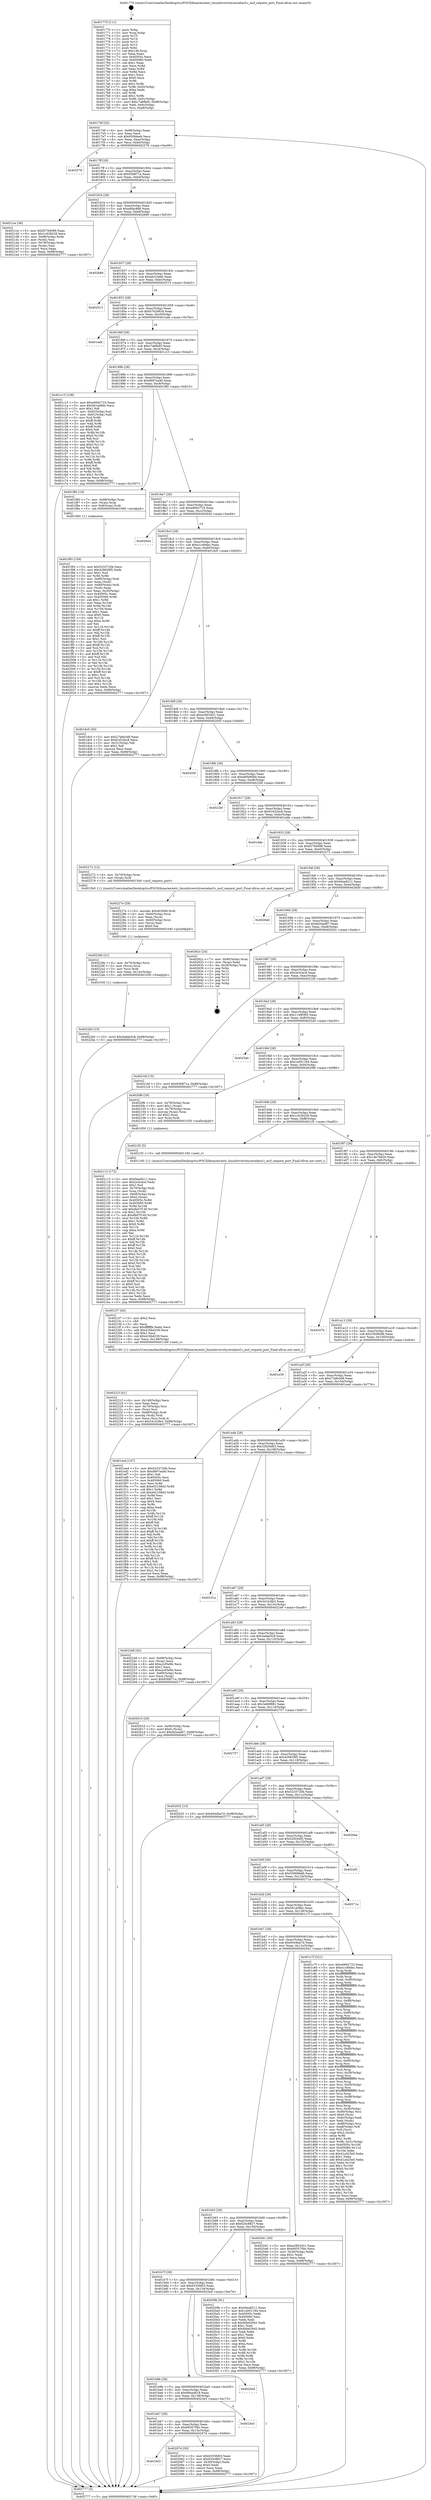 digraph "0x401770" {
  label = "0x401770 (/mnt/c/Users/mathe/Desktop/tcc/POCII/binaries/extr_linuxdriversttyserialmcf.c_mcf_request_port_Final-ollvm.out::main(0))"
  labelloc = "t"
  node[shape=record]

  Entry [label="",width=0.3,height=0.3,shape=circle,fillcolor=black,style=filled]
  "0x4017df" [label="{
     0x4017df [32]\l
     | [instrs]\l
     &nbsp;&nbsp;0x4017df \<+6\>: mov -0x98(%rbp),%eax\l
     &nbsp;&nbsp;0x4017e5 \<+2\>: mov %eax,%ecx\l
     &nbsp;&nbsp;0x4017e7 \<+6\>: sub $0x850fdeeb,%ecx\l
     &nbsp;&nbsp;0x4017ed \<+6\>: mov %eax,-0xac(%rbp)\l
     &nbsp;&nbsp;0x4017f3 \<+6\>: mov %ecx,-0xb0(%rbp)\l
     &nbsp;&nbsp;0x4017f9 \<+6\>: je 0000000000402576 \<main+0xe06\>\l
  }"]
  "0x402576" [label="{
     0x402576\l
  }", style=dashed]
  "0x4017ff" [label="{
     0x4017ff [28]\l
     | [instrs]\l
     &nbsp;&nbsp;0x4017ff \<+5\>: jmp 0000000000401804 \<main+0x94\>\l
     &nbsp;&nbsp;0x401804 \<+6\>: mov -0xac(%rbp),%eax\l
     &nbsp;&nbsp;0x40180a \<+5\>: sub $0x93fdf71a,%eax\l
     &nbsp;&nbsp;0x40180f \<+6\>: mov %eax,-0xb4(%rbp)\l
     &nbsp;&nbsp;0x401815 \<+6\>: je 00000000004021ce \<main+0xa5e\>\l
  }"]
  Exit [label="",width=0.3,height=0.3,shape=circle,fillcolor=black,style=filled,peripheries=2]
  "0x4021ce" [label="{
     0x4021ce [36]\l
     | [instrs]\l
     &nbsp;&nbsp;0x4021ce \<+5\>: mov $0xf2794096,%eax\l
     &nbsp;&nbsp;0x4021d3 \<+5\>: mov $0x1c638229,%ecx\l
     &nbsp;&nbsp;0x4021d8 \<+4\>: mov -0x68(%rbp),%rdx\l
     &nbsp;&nbsp;0x4021dc \<+2\>: mov (%rdx),%esi\l
     &nbsp;&nbsp;0x4021de \<+4\>: mov -0x78(%rbp),%rdx\l
     &nbsp;&nbsp;0x4021e2 \<+2\>: cmp (%rdx),%esi\l
     &nbsp;&nbsp;0x4021e4 \<+3\>: cmovl %ecx,%eax\l
     &nbsp;&nbsp;0x4021e7 \<+6\>: mov %eax,-0x98(%rbp)\l
     &nbsp;&nbsp;0x4021ed \<+5\>: jmp 0000000000402777 \<main+0x1007\>\l
  }"]
  "0x40181b" [label="{
     0x40181b [28]\l
     | [instrs]\l
     &nbsp;&nbsp;0x40181b \<+5\>: jmp 0000000000401820 \<main+0xb0\>\l
     &nbsp;&nbsp;0x401820 \<+6\>: mov -0xac(%rbp),%eax\l
     &nbsp;&nbsp;0x401826 \<+5\>: sub $0xa6fac866,%eax\l
     &nbsp;&nbsp;0x40182b \<+6\>: mov %eax,-0xb8(%rbp)\l
     &nbsp;&nbsp;0x401831 \<+6\>: je 0000000000402689 \<main+0xf19\>\l
  }"]
  "0x4022b0" [label="{
     0x4022b0 [15]\l
     | [instrs]\l
     &nbsp;&nbsp;0x4022b0 \<+10\>: movl $0x3adab5c8,-0x98(%rbp)\l
     &nbsp;&nbsp;0x4022ba \<+5\>: jmp 0000000000402777 \<main+0x1007\>\l
  }"]
  "0x402689" [label="{
     0x402689\l
  }", style=dashed]
  "0x401837" [label="{
     0x401837 [28]\l
     | [instrs]\l
     &nbsp;&nbsp;0x401837 \<+5\>: jmp 000000000040183c \<main+0xcc\>\l
     &nbsp;&nbsp;0x40183c \<+6\>: mov -0xac(%rbp),%eax\l
     &nbsp;&nbsp;0x401842 \<+5\>: sub $0xab31befe,%eax\l
     &nbsp;&nbsp;0x401847 \<+6\>: mov %eax,-0xbc(%rbp)\l
     &nbsp;&nbsp;0x40184d \<+6\>: je 0000000000402513 \<main+0xda3\>\l
  }"]
  "0x40229b" [label="{
     0x40229b [21]\l
     | [instrs]\l
     &nbsp;&nbsp;0x40229b \<+4\>: mov -0x70(%rbp),%rcx\l
     &nbsp;&nbsp;0x40229f \<+3\>: mov (%rcx),%rcx\l
     &nbsp;&nbsp;0x4022a2 \<+3\>: mov %rcx,%rdi\l
     &nbsp;&nbsp;0x4022a5 \<+6\>: mov %eax,-0x14c(%rbp)\l
     &nbsp;&nbsp;0x4022ab \<+5\>: call 0000000000401030 \<free@plt\>\l
     | [calls]\l
     &nbsp;&nbsp;0x401030 \{1\} (unknown)\l
  }"]
  "0x402513" [label="{
     0x402513\l
  }", style=dashed]
  "0x401853" [label="{
     0x401853 [28]\l
     | [instrs]\l
     &nbsp;&nbsp;0x401853 \<+5\>: jmp 0000000000401858 \<main+0xe8\>\l
     &nbsp;&nbsp;0x401858 \<+6\>: mov -0xac(%rbp),%eax\l
     &nbsp;&nbsp;0x40185e \<+5\>: sub $0xb762d634,%eax\l
     &nbsp;&nbsp;0x401863 \<+6\>: mov %eax,-0xc0(%rbp)\l
     &nbsp;&nbsp;0x401869 \<+6\>: je 0000000000401ede \<main+0x76e\>\l
  }"]
  "0x40227e" [label="{
     0x40227e [29]\l
     | [instrs]\l
     &nbsp;&nbsp;0x40227e \<+10\>: movabs $0x4030d6,%rdi\l
     &nbsp;&nbsp;0x402288 \<+4\>: mov -0x60(%rbp),%rcx\l
     &nbsp;&nbsp;0x40228c \<+2\>: mov %eax,(%rcx)\l
     &nbsp;&nbsp;0x40228e \<+4\>: mov -0x60(%rbp),%rcx\l
     &nbsp;&nbsp;0x402292 \<+2\>: mov (%rcx),%esi\l
     &nbsp;&nbsp;0x402294 \<+2\>: mov $0x0,%al\l
     &nbsp;&nbsp;0x402296 \<+5\>: call 0000000000401040 \<printf@plt\>\l
     | [calls]\l
     &nbsp;&nbsp;0x401040 \{1\} (unknown)\l
  }"]
  "0x401ede" [label="{
     0x401ede\l
  }", style=dashed]
  "0x40186f" [label="{
     0x40186f [28]\l
     | [instrs]\l
     &nbsp;&nbsp;0x40186f \<+5\>: jmp 0000000000401874 \<main+0x104\>\l
     &nbsp;&nbsp;0x401874 \<+6\>: mov -0xac(%rbp),%eax\l
     &nbsp;&nbsp;0x40187a \<+5\>: sub $0xc7a6fbd5,%eax\l
     &nbsp;&nbsp;0x40187f \<+6\>: mov %eax,-0xc4(%rbp)\l
     &nbsp;&nbsp;0x401885 \<+6\>: je 0000000000401c15 \<main+0x4a5\>\l
  }"]
  "0x40221f" [label="{
     0x40221f [41]\l
     | [instrs]\l
     &nbsp;&nbsp;0x40221f \<+6\>: mov -0x148(%rbp),%ecx\l
     &nbsp;&nbsp;0x402225 \<+3\>: imul %eax,%ecx\l
     &nbsp;&nbsp;0x402228 \<+4\>: mov -0x70(%rbp),%rsi\l
     &nbsp;&nbsp;0x40222c \<+3\>: mov (%rsi),%rsi\l
     &nbsp;&nbsp;0x40222f \<+4\>: mov -0x68(%rbp),%rdi\l
     &nbsp;&nbsp;0x402233 \<+3\>: movslq (%rdi),%rdi\l
     &nbsp;&nbsp;0x402236 \<+3\>: mov %ecx,(%rsi,%rdi,4)\l
     &nbsp;&nbsp;0x402239 \<+10\>: movl $0x341b3fe3,-0x98(%rbp)\l
     &nbsp;&nbsp;0x402243 \<+5\>: jmp 0000000000402777 \<main+0x1007\>\l
  }"]
  "0x401c15" [label="{
     0x401c15 [106]\l
     | [instrs]\l
     &nbsp;&nbsp;0x401c15 \<+5\>: mov $0xe0662723,%eax\l
     &nbsp;&nbsp;0x401c1a \<+5\>: mov $0x561a08dc,%ecx\l
     &nbsp;&nbsp;0x401c1f \<+2\>: mov $0x1,%dl\l
     &nbsp;&nbsp;0x401c21 \<+7\>: mov -0x92(%rbp),%sil\l
     &nbsp;&nbsp;0x401c28 \<+7\>: mov -0x91(%rbp),%dil\l
     &nbsp;&nbsp;0x401c2f \<+3\>: mov %sil,%r8b\l
     &nbsp;&nbsp;0x401c32 \<+4\>: xor $0xff,%r8b\l
     &nbsp;&nbsp;0x401c36 \<+3\>: mov %dil,%r9b\l
     &nbsp;&nbsp;0x401c39 \<+4\>: xor $0xff,%r9b\l
     &nbsp;&nbsp;0x401c3d \<+3\>: xor $0x0,%dl\l
     &nbsp;&nbsp;0x401c40 \<+3\>: mov %r8b,%r10b\l
     &nbsp;&nbsp;0x401c43 \<+4\>: and $0x0,%r10b\l
     &nbsp;&nbsp;0x401c47 \<+3\>: and %dl,%sil\l
     &nbsp;&nbsp;0x401c4a \<+3\>: mov %r9b,%r11b\l
     &nbsp;&nbsp;0x401c4d \<+4\>: and $0x0,%r11b\l
     &nbsp;&nbsp;0x401c51 \<+3\>: and %dl,%dil\l
     &nbsp;&nbsp;0x401c54 \<+3\>: or %sil,%r10b\l
     &nbsp;&nbsp;0x401c57 \<+3\>: or %dil,%r11b\l
     &nbsp;&nbsp;0x401c5a \<+3\>: xor %r11b,%r10b\l
     &nbsp;&nbsp;0x401c5d \<+3\>: or %r9b,%r8b\l
     &nbsp;&nbsp;0x401c60 \<+4\>: xor $0xff,%r8b\l
     &nbsp;&nbsp;0x401c64 \<+3\>: or $0x0,%dl\l
     &nbsp;&nbsp;0x401c67 \<+3\>: and %dl,%r8b\l
     &nbsp;&nbsp;0x401c6a \<+3\>: or %r8b,%r10b\l
     &nbsp;&nbsp;0x401c6d \<+4\>: test $0x1,%r10b\l
     &nbsp;&nbsp;0x401c71 \<+3\>: cmovne %ecx,%eax\l
     &nbsp;&nbsp;0x401c74 \<+6\>: mov %eax,-0x98(%rbp)\l
     &nbsp;&nbsp;0x401c7a \<+5\>: jmp 0000000000402777 \<main+0x1007\>\l
  }"]
  "0x40188b" [label="{
     0x40188b [28]\l
     | [instrs]\l
     &nbsp;&nbsp;0x40188b \<+5\>: jmp 0000000000401890 \<main+0x120\>\l
     &nbsp;&nbsp;0x401890 \<+6\>: mov -0xac(%rbp),%eax\l
     &nbsp;&nbsp;0x401896 \<+5\>: sub $0xd697ea40,%eax\l
     &nbsp;&nbsp;0x40189b \<+6\>: mov %eax,-0xc8(%rbp)\l
     &nbsp;&nbsp;0x4018a1 \<+6\>: je 0000000000401f80 \<main+0x810\>\l
  }"]
  "0x402777" [label="{
     0x402777 [5]\l
     | [instrs]\l
     &nbsp;&nbsp;0x402777 \<+5\>: jmp 00000000004017df \<main+0x6f\>\l
  }"]
  "0x401770" [label="{
     0x401770 [111]\l
     | [instrs]\l
     &nbsp;&nbsp;0x401770 \<+1\>: push %rbp\l
     &nbsp;&nbsp;0x401771 \<+3\>: mov %rsp,%rbp\l
     &nbsp;&nbsp;0x401774 \<+2\>: push %r15\l
     &nbsp;&nbsp;0x401776 \<+2\>: push %r14\l
     &nbsp;&nbsp;0x401778 \<+2\>: push %r13\l
     &nbsp;&nbsp;0x40177a \<+2\>: push %r12\l
     &nbsp;&nbsp;0x40177c \<+1\>: push %rbx\l
     &nbsp;&nbsp;0x40177d \<+7\>: sub $0x148,%rsp\l
     &nbsp;&nbsp;0x401784 \<+2\>: xor %eax,%eax\l
     &nbsp;&nbsp;0x401786 \<+7\>: mov 0x40505c,%ecx\l
     &nbsp;&nbsp;0x40178d \<+7\>: mov 0x405060,%edx\l
     &nbsp;&nbsp;0x401794 \<+3\>: sub $0x1,%eax\l
     &nbsp;&nbsp;0x401797 \<+3\>: mov %ecx,%r8d\l
     &nbsp;&nbsp;0x40179a \<+3\>: add %eax,%r8d\l
     &nbsp;&nbsp;0x40179d \<+4\>: imul %r8d,%ecx\l
     &nbsp;&nbsp;0x4017a1 \<+3\>: and $0x1,%ecx\l
     &nbsp;&nbsp;0x4017a4 \<+3\>: cmp $0x0,%ecx\l
     &nbsp;&nbsp;0x4017a7 \<+4\>: sete %r9b\l
     &nbsp;&nbsp;0x4017ab \<+4\>: and $0x1,%r9b\l
     &nbsp;&nbsp;0x4017af \<+7\>: mov %r9b,-0x92(%rbp)\l
     &nbsp;&nbsp;0x4017b6 \<+3\>: cmp $0xa,%edx\l
     &nbsp;&nbsp;0x4017b9 \<+4\>: setl %r9b\l
     &nbsp;&nbsp;0x4017bd \<+4\>: and $0x1,%r9b\l
     &nbsp;&nbsp;0x4017c1 \<+7\>: mov %r9b,-0x91(%rbp)\l
     &nbsp;&nbsp;0x4017c8 \<+10\>: movl $0xc7a6fbd5,-0x98(%rbp)\l
     &nbsp;&nbsp;0x4017d2 \<+6\>: mov %edi,-0x9c(%rbp)\l
     &nbsp;&nbsp;0x4017d8 \<+7\>: mov %rsi,-0xa8(%rbp)\l
  }"]
  "0x4021f7" [label="{
     0x4021f7 [40]\l
     | [instrs]\l
     &nbsp;&nbsp;0x4021f7 \<+5\>: mov $0x2,%ecx\l
     &nbsp;&nbsp;0x4021fc \<+1\>: cltd\l
     &nbsp;&nbsp;0x4021fd \<+2\>: idiv %ecx\l
     &nbsp;&nbsp;0x4021ff \<+6\>: imul $0xfffffffe,%edx,%ecx\l
     &nbsp;&nbsp;0x402205 \<+6\>: add $0x416bd239,%ecx\l
     &nbsp;&nbsp;0x40220b \<+3\>: add $0x1,%ecx\l
     &nbsp;&nbsp;0x40220e \<+6\>: sub $0x416bd239,%ecx\l
     &nbsp;&nbsp;0x402214 \<+6\>: mov %ecx,-0x148(%rbp)\l
     &nbsp;&nbsp;0x40221a \<+5\>: call 0000000000401160 \<next_i\>\l
     | [calls]\l
     &nbsp;&nbsp;0x401160 \{1\} (/mnt/c/Users/mathe/Desktop/tcc/POCII/binaries/extr_linuxdriversttyserialmcf.c_mcf_request_port_Final-ollvm.out::next_i)\l
  }"]
  "0x401f80" [label="{
     0x401f80 [19]\l
     | [instrs]\l
     &nbsp;&nbsp;0x401f80 \<+7\>: mov -0x88(%rbp),%rax\l
     &nbsp;&nbsp;0x401f87 \<+3\>: mov (%rax),%rax\l
     &nbsp;&nbsp;0x401f8a \<+4\>: mov 0x8(%rax),%rdi\l
     &nbsp;&nbsp;0x401f8e \<+5\>: call 0000000000401060 \<atoi@plt\>\l
     | [calls]\l
     &nbsp;&nbsp;0x401060 \{1\} (unknown)\l
  }"]
  "0x4018a7" [label="{
     0x4018a7 [28]\l
     | [instrs]\l
     &nbsp;&nbsp;0x4018a7 \<+5\>: jmp 00000000004018ac \<main+0x13c\>\l
     &nbsp;&nbsp;0x4018ac \<+6\>: mov -0xac(%rbp),%eax\l
     &nbsp;&nbsp;0x4018b2 \<+5\>: sub $0xe0662723,%eax\l
     &nbsp;&nbsp;0x4018b7 \<+6\>: mov %eax,-0xcc(%rbp)\l
     &nbsp;&nbsp;0x4018bd \<+6\>: je 0000000000402644 \<main+0xed4\>\l
  }"]
  "0x402113" [label="{
     0x402113 [172]\l
     | [instrs]\l
     &nbsp;&nbsp;0x402113 \<+5\>: mov $0xf4ea8211,%ecx\l
     &nbsp;&nbsp;0x402118 \<+5\>: mov $0x2e3c4cd,%edx\l
     &nbsp;&nbsp;0x40211d \<+3\>: mov $0x1,%sil\l
     &nbsp;&nbsp;0x402120 \<+4\>: mov -0x70(%rbp),%rdi\l
     &nbsp;&nbsp;0x402124 \<+3\>: mov %rax,(%rdi)\l
     &nbsp;&nbsp;0x402127 \<+4\>: mov -0x68(%rbp),%rax\l
     &nbsp;&nbsp;0x40212b \<+6\>: movl $0x0,(%rax)\l
     &nbsp;&nbsp;0x402131 \<+8\>: mov 0x40505c,%r8d\l
     &nbsp;&nbsp;0x402139 \<+8\>: mov 0x405060,%r9d\l
     &nbsp;&nbsp;0x402141 \<+3\>: mov %r8d,%r10d\l
     &nbsp;&nbsp;0x402144 \<+7\>: add $0xdbd7f140,%r10d\l
     &nbsp;&nbsp;0x40214b \<+4\>: sub $0x1,%r10d\l
     &nbsp;&nbsp;0x40214f \<+7\>: sub $0xdbd7f140,%r10d\l
     &nbsp;&nbsp;0x402156 \<+4\>: imul %r10d,%r8d\l
     &nbsp;&nbsp;0x40215a \<+4\>: and $0x1,%r8d\l
     &nbsp;&nbsp;0x40215e \<+4\>: cmp $0x0,%r8d\l
     &nbsp;&nbsp;0x402162 \<+4\>: sete %r11b\l
     &nbsp;&nbsp;0x402166 \<+4\>: cmp $0xa,%r9d\l
     &nbsp;&nbsp;0x40216a \<+3\>: setl %bl\l
     &nbsp;&nbsp;0x40216d \<+3\>: mov %r11b,%r14b\l
     &nbsp;&nbsp;0x402170 \<+4\>: xor $0xff,%r14b\l
     &nbsp;&nbsp;0x402174 \<+3\>: mov %bl,%r15b\l
     &nbsp;&nbsp;0x402177 \<+4\>: xor $0xff,%r15b\l
     &nbsp;&nbsp;0x40217b \<+4\>: xor $0x0,%sil\l
     &nbsp;&nbsp;0x40217f \<+3\>: mov %r14b,%r12b\l
     &nbsp;&nbsp;0x402182 \<+4\>: and $0x0,%r12b\l
     &nbsp;&nbsp;0x402186 \<+3\>: and %sil,%r11b\l
     &nbsp;&nbsp;0x402189 \<+3\>: mov %r15b,%r13b\l
     &nbsp;&nbsp;0x40218c \<+4\>: and $0x0,%r13b\l
     &nbsp;&nbsp;0x402190 \<+3\>: and %sil,%bl\l
     &nbsp;&nbsp;0x402193 \<+3\>: or %r11b,%r12b\l
     &nbsp;&nbsp;0x402196 \<+3\>: or %bl,%r13b\l
     &nbsp;&nbsp;0x402199 \<+3\>: xor %r13b,%r12b\l
     &nbsp;&nbsp;0x40219c \<+3\>: or %r15b,%r14b\l
     &nbsp;&nbsp;0x40219f \<+4\>: xor $0xff,%r14b\l
     &nbsp;&nbsp;0x4021a3 \<+4\>: or $0x0,%sil\l
     &nbsp;&nbsp;0x4021a7 \<+3\>: and %sil,%r14b\l
     &nbsp;&nbsp;0x4021aa \<+3\>: or %r14b,%r12b\l
     &nbsp;&nbsp;0x4021ad \<+4\>: test $0x1,%r12b\l
     &nbsp;&nbsp;0x4021b1 \<+3\>: cmovne %edx,%ecx\l
     &nbsp;&nbsp;0x4021b4 \<+6\>: mov %ecx,-0x98(%rbp)\l
     &nbsp;&nbsp;0x4021ba \<+5\>: jmp 0000000000402777 \<main+0x1007\>\l
  }"]
  "0x402644" [label="{
     0x402644\l
  }", style=dashed]
  "0x4018c3" [label="{
     0x4018c3 [28]\l
     | [instrs]\l
     &nbsp;&nbsp;0x4018c3 \<+5\>: jmp 00000000004018c8 \<main+0x158\>\l
     &nbsp;&nbsp;0x4018c8 \<+6\>: mov -0xac(%rbp),%eax\l
     &nbsp;&nbsp;0x4018ce \<+5\>: sub $0xe1c49dec,%eax\l
     &nbsp;&nbsp;0x4018d3 \<+6\>: mov %eax,-0xd0(%rbp)\l
     &nbsp;&nbsp;0x4018d9 \<+6\>: je 0000000000401dc0 \<main+0x650\>\l
  }"]
  "0x401bd3" [label="{
     0x401bd3\l
  }", style=dashed]
  "0x401dc0" [label="{
     0x401dc0 [30]\l
     | [instrs]\l
     &nbsp;&nbsp;0x401dc0 \<+5\>: mov $0x27a9e3d8,%eax\l
     &nbsp;&nbsp;0x401dc5 \<+5\>: mov $0xf1d32bc8,%ecx\l
     &nbsp;&nbsp;0x401dca \<+3\>: mov -0x31(%rbp),%dl\l
     &nbsp;&nbsp;0x401dcd \<+3\>: test $0x1,%dl\l
     &nbsp;&nbsp;0x401dd0 \<+3\>: cmovne %ecx,%eax\l
     &nbsp;&nbsp;0x401dd3 \<+6\>: mov %eax,-0x98(%rbp)\l
     &nbsp;&nbsp;0x401dd9 \<+5\>: jmp 0000000000402777 \<main+0x1007\>\l
  }"]
  "0x4018df" [label="{
     0x4018df [28]\l
     | [instrs]\l
     &nbsp;&nbsp;0x4018df \<+5\>: jmp 00000000004018e4 \<main+0x174\>\l
     &nbsp;&nbsp;0x4018e4 \<+6\>: mov -0xac(%rbp),%eax\l
     &nbsp;&nbsp;0x4018ea \<+5\>: sub $0xe2803451,%eax\l
     &nbsp;&nbsp;0x4018ef \<+6\>: mov %eax,-0xd4(%rbp)\l
     &nbsp;&nbsp;0x4018f5 \<+6\>: je 000000000040205f \<main+0x8ef\>\l
  }"]
  "0x40207d" [label="{
     0x40207d [30]\l
     | [instrs]\l
     &nbsp;&nbsp;0x40207d \<+5\>: mov $0x6335fd03,%eax\l
     &nbsp;&nbsp;0x402082 \<+5\>: mov $0x620c8827,%ecx\l
     &nbsp;&nbsp;0x402087 \<+3\>: mov -0x30(%rbp),%edx\l
     &nbsp;&nbsp;0x40208a \<+3\>: cmp $0x0,%edx\l
     &nbsp;&nbsp;0x40208d \<+3\>: cmove %ecx,%eax\l
     &nbsp;&nbsp;0x402090 \<+6\>: mov %eax,-0x98(%rbp)\l
     &nbsp;&nbsp;0x402096 \<+5\>: jmp 0000000000402777 \<main+0x1007\>\l
  }"]
  "0x40205f" [label="{
     0x40205f\l
  }", style=dashed]
  "0x4018fb" [label="{
     0x4018fb [28]\l
     | [instrs]\l
     &nbsp;&nbsp;0x4018fb \<+5\>: jmp 0000000000401900 \<main+0x190\>\l
     &nbsp;&nbsp;0x401900 \<+6\>: mov -0xac(%rbp),%eax\l
     &nbsp;&nbsp;0x401906 \<+5\>: sub $0xe80b9084,%eax\l
     &nbsp;&nbsp;0x40190b \<+6\>: mov %eax,-0xd8(%rbp)\l
     &nbsp;&nbsp;0x401911 \<+6\>: je 00000000004022bf \<main+0xb4f\>\l
  }"]
  "0x401bb7" [label="{
     0x401bb7 [28]\l
     | [instrs]\l
     &nbsp;&nbsp;0x401bb7 \<+5\>: jmp 0000000000401bbc \<main+0x44c\>\l
     &nbsp;&nbsp;0x401bbc \<+6\>: mov -0xac(%rbp),%eax\l
     &nbsp;&nbsp;0x401bc2 \<+5\>: sub $0x6935758c,%eax\l
     &nbsp;&nbsp;0x401bc7 \<+6\>: mov %eax,-0x13c(%rbp)\l
     &nbsp;&nbsp;0x401bcd \<+6\>: je 000000000040207d \<main+0x90d\>\l
  }"]
  "0x4022bf" [label="{
     0x4022bf\l
  }", style=dashed]
  "0x401917" [label="{
     0x401917 [28]\l
     | [instrs]\l
     &nbsp;&nbsp;0x401917 \<+5\>: jmp 000000000040191c \<main+0x1ac\>\l
     &nbsp;&nbsp;0x40191c \<+6\>: mov -0xac(%rbp),%eax\l
     &nbsp;&nbsp;0x401922 \<+5\>: sub $0xf1d32bc8,%eax\l
     &nbsp;&nbsp;0x401927 \<+6\>: mov %eax,-0xdc(%rbp)\l
     &nbsp;&nbsp;0x40192d \<+6\>: je 0000000000401dde \<main+0x66e\>\l
  }"]
  "0x4023e3" [label="{
     0x4023e3\l
  }", style=dashed]
  "0x401dde" [label="{
     0x401dde\l
  }", style=dashed]
  "0x401933" [label="{
     0x401933 [28]\l
     | [instrs]\l
     &nbsp;&nbsp;0x401933 \<+5\>: jmp 0000000000401938 \<main+0x1c8\>\l
     &nbsp;&nbsp;0x401938 \<+6\>: mov -0xac(%rbp),%eax\l
     &nbsp;&nbsp;0x40193e \<+5\>: sub $0xf2794096,%eax\l
     &nbsp;&nbsp;0x401943 \<+6\>: mov %eax,-0xe0(%rbp)\l
     &nbsp;&nbsp;0x401949 \<+6\>: je 0000000000402272 \<main+0xb02\>\l
  }"]
  "0x401b9b" [label="{
     0x401b9b [28]\l
     | [instrs]\l
     &nbsp;&nbsp;0x401b9b \<+5\>: jmp 0000000000401ba0 \<main+0x430\>\l
     &nbsp;&nbsp;0x401ba0 \<+6\>: mov -0xac(%rbp),%eax\l
     &nbsp;&nbsp;0x401ba6 \<+5\>: sub $0x684a4618,%eax\l
     &nbsp;&nbsp;0x401bab \<+6\>: mov %eax,-0x138(%rbp)\l
     &nbsp;&nbsp;0x401bb1 \<+6\>: je 00000000004023e3 \<main+0xc73\>\l
  }"]
  "0x402272" [label="{
     0x402272 [12]\l
     | [instrs]\l
     &nbsp;&nbsp;0x402272 \<+4\>: mov -0x70(%rbp),%rax\l
     &nbsp;&nbsp;0x402276 \<+3\>: mov (%rax),%rdi\l
     &nbsp;&nbsp;0x402279 \<+5\>: call 00000000004015b0 \<mcf_request_port\>\l
     | [calls]\l
     &nbsp;&nbsp;0x4015b0 \{1\} (/mnt/c/Users/mathe/Desktop/tcc/POCII/binaries/extr_linuxdriversttyserialmcf.c_mcf_request_port_Final-ollvm.out::mcf_request_port)\l
  }"]
  "0x40194f" [label="{
     0x40194f [28]\l
     | [instrs]\l
     &nbsp;&nbsp;0x40194f \<+5\>: jmp 0000000000401954 \<main+0x1e4\>\l
     &nbsp;&nbsp;0x401954 \<+6\>: mov -0xac(%rbp),%eax\l
     &nbsp;&nbsp;0x40195a \<+5\>: sub $0xf4ea8211,%eax\l
     &nbsp;&nbsp;0x40195f \<+6\>: mov %eax,-0xe4(%rbp)\l
     &nbsp;&nbsp;0x401965 \<+6\>: je 00000000004026dd \<main+0xf6d\>\l
  }"]
  "0x4025ed" [label="{
     0x4025ed\l
  }", style=dashed]
  "0x4026dd" [label="{
     0x4026dd\l
  }", style=dashed]
  "0x40196b" [label="{
     0x40196b [28]\l
     | [instrs]\l
     &nbsp;&nbsp;0x40196b \<+5\>: jmp 0000000000401970 \<main+0x200\>\l
     &nbsp;&nbsp;0x401970 \<+6\>: mov -0xac(%rbp),%eax\l
     &nbsp;&nbsp;0x401976 \<+5\>: sub $0xfd2ead87,%eax\l
     &nbsp;&nbsp;0x40197b \<+6\>: mov %eax,-0xe8(%rbp)\l
     &nbsp;&nbsp;0x401981 \<+6\>: je 000000000040262c \<main+0xebc\>\l
  }"]
  "0x401b7f" [label="{
     0x401b7f [28]\l
     | [instrs]\l
     &nbsp;&nbsp;0x401b7f \<+5\>: jmp 0000000000401b84 \<main+0x414\>\l
     &nbsp;&nbsp;0x401b84 \<+6\>: mov -0xac(%rbp),%eax\l
     &nbsp;&nbsp;0x401b8a \<+5\>: sub $0x6335fd03,%eax\l
     &nbsp;&nbsp;0x401b8f \<+6\>: mov %eax,-0x134(%rbp)\l
     &nbsp;&nbsp;0x401b95 \<+6\>: je 00000000004025ed \<main+0xe7d\>\l
  }"]
  "0x40262c" [label="{
     0x40262c [24]\l
     | [instrs]\l
     &nbsp;&nbsp;0x40262c \<+7\>: mov -0x90(%rbp),%rax\l
     &nbsp;&nbsp;0x402633 \<+2\>: mov (%rax),%eax\l
     &nbsp;&nbsp;0x402635 \<+4\>: lea -0x28(%rbp),%rsp\l
     &nbsp;&nbsp;0x402639 \<+1\>: pop %rbx\l
     &nbsp;&nbsp;0x40263a \<+2\>: pop %r12\l
     &nbsp;&nbsp;0x40263c \<+2\>: pop %r13\l
     &nbsp;&nbsp;0x40263e \<+2\>: pop %r14\l
     &nbsp;&nbsp;0x402640 \<+2\>: pop %r15\l
     &nbsp;&nbsp;0x402642 \<+1\>: pop %rbp\l
     &nbsp;&nbsp;0x402643 \<+1\>: ret\l
  }"]
  "0x401987" [label="{
     0x401987 [28]\l
     | [instrs]\l
     &nbsp;&nbsp;0x401987 \<+5\>: jmp 000000000040198c \<main+0x21c\>\l
     &nbsp;&nbsp;0x40198c \<+6\>: mov -0xac(%rbp),%eax\l
     &nbsp;&nbsp;0x401992 \<+5\>: sub $0x2e3c4cd,%eax\l
     &nbsp;&nbsp;0x401997 \<+6\>: mov %eax,-0xec(%rbp)\l
     &nbsp;&nbsp;0x40199d \<+6\>: je 00000000004021bf \<main+0xa4f\>\l
  }"]
  "0x40209b" [label="{
     0x40209b [91]\l
     | [instrs]\l
     &nbsp;&nbsp;0x40209b \<+5\>: mov $0xf4ea8211,%eax\l
     &nbsp;&nbsp;0x4020a0 \<+5\>: mov $0x1a001184,%ecx\l
     &nbsp;&nbsp;0x4020a5 \<+7\>: mov 0x40505c,%edx\l
     &nbsp;&nbsp;0x4020ac \<+7\>: mov 0x405060,%esi\l
     &nbsp;&nbsp;0x4020b3 \<+2\>: mov %edx,%edi\l
     &nbsp;&nbsp;0x4020b5 \<+6\>: sub $0x84b62942,%edi\l
     &nbsp;&nbsp;0x4020bb \<+3\>: sub $0x1,%edi\l
     &nbsp;&nbsp;0x4020be \<+6\>: add $0x84b62942,%edi\l
     &nbsp;&nbsp;0x4020c4 \<+3\>: imul %edi,%edx\l
     &nbsp;&nbsp;0x4020c7 \<+3\>: and $0x1,%edx\l
     &nbsp;&nbsp;0x4020ca \<+3\>: cmp $0x0,%edx\l
     &nbsp;&nbsp;0x4020cd \<+4\>: sete %r8b\l
     &nbsp;&nbsp;0x4020d1 \<+3\>: cmp $0xa,%esi\l
     &nbsp;&nbsp;0x4020d4 \<+4\>: setl %r9b\l
     &nbsp;&nbsp;0x4020d8 \<+3\>: mov %r8b,%r10b\l
     &nbsp;&nbsp;0x4020db \<+3\>: and %r9b,%r10b\l
     &nbsp;&nbsp;0x4020de \<+3\>: xor %r9b,%r8b\l
     &nbsp;&nbsp;0x4020e1 \<+3\>: or %r8b,%r10b\l
     &nbsp;&nbsp;0x4020e4 \<+4\>: test $0x1,%r10b\l
     &nbsp;&nbsp;0x4020e8 \<+3\>: cmovne %ecx,%eax\l
     &nbsp;&nbsp;0x4020eb \<+6\>: mov %eax,-0x98(%rbp)\l
     &nbsp;&nbsp;0x4020f1 \<+5\>: jmp 0000000000402777 \<main+0x1007\>\l
  }"]
  "0x4021bf" [label="{
     0x4021bf [15]\l
     | [instrs]\l
     &nbsp;&nbsp;0x4021bf \<+10\>: movl $0x93fdf71a,-0x98(%rbp)\l
     &nbsp;&nbsp;0x4021c9 \<+5\>: jmp 0000000000402777 \<main+0x1007\>\l
  }"]
  "0x4019a3" [label="{
     0x4019a3 [28]\l
     | [instrs]\l
     &nbsp;&nbsp;0x4019a3 \<+5\>: jmp 00000000004019a8 \<main+0x238\>\l
     &nbsp;&nbsp;0x4019a8 \<+6\>: mov -0xac(%rbp),%eax\l
     &nbsp;&nbsp;0x4019ae \<+5\>: sub $0x1149f365,%eax\l
     &nbsp;&nbsp;0x4019b3 \<+6\>: mov %eax,-0xf0(%rbp)\l
     &nbsp;&nbsp;0x4019b9 \<+6\>: je 00000000004025a0 \<main+0xe30\>\l
  }"]
  "0x401b63" [label="{
     0x401b63 [28]\l
     | [instrs]\l
     &nbsp;&nbsp;0x401b63 \<+5\>: jmp 0000000000401b68 \<main+0x3f8\>\l
     &nbsp;&nbsp;0x401b68 \<+6\>: mov -0xac(%rbp),%eax\l
     &nbsp;&nbsp;0x401b6e \<+5\>: sub $0x620c8827,%eax\l
     &nbsp;&nbsp;0x401b73 \<+6\>: mov %eax,-0x130(%rbp)\l
     &nbsp;&nbsp;0x401b79 \<+6\>: je 000000000040209b \<main+0x92b\>\l
  }"]
  "0x4025a0" [label="{
     0x4025a0\l
  }", style=dashed]
  "0x4019bf" [label="{
     0x4019bf [28]\l
     | [instrs]\l
     &nbsp;&nbsp;0x4019bf \<+5\>: jmp 00000000004019c4 \<main+0x254\>\l
     &nbsp;&nbsp;0x4019c4 \<+6\>: mov -0xac(%rbp),%eax\l
     &nbsp;&nbsp;0x4019ca \<+5\>: sub $0x1a001184,%eax\l
     &nbsp;&nbsp;0x4019cf \<+6\>: mov %eax,-0xf4(%rbp)\l
     &nbsp;&nbsp;0x4019d5 \<+6\>: je 00000000004020f6 \<main+0x986\>\l
  }"]
  "0x402041" [label="{
     0x402041 [30]\l
     | [instrs]\l
     &nbsp;&nbsp;0x402041 \<+5\>: mov $0xe2803451,%eax\l
     &nbsp;&nbsp;0x402046 \<+5\>: mov $0x6935758c,%ecx\l
     &nbsp;&nbsp;0x40204b \<+3\>: mov -0x30(%rbp),%edx\l
     &nbsp;&nbsp;0x40204e \<+3\>: cmp $0x1,%edx\l
     &nbsp;&nbsp;0x402051 \<+3\>: cmovl %ecx,%eax\l
     &nbsp;&nbsp;0x402054 \<+6\>: mov %eax,-0x98(%rbp)\l
     &nbsp;&nbsp;0x40205a \<+5\>: jmp 0000000000402777 \<main+0x1007\>\l
  }"]
  "0x4020f6" [label="{
     0x4020f6 [29]\l
     | [instrs]\l
     &nbsp;&nbsp;0x4020f6 \<+4\>: mov -0x78(%rbp),%rax\l
     &nbsp;&nbsp;0x4020fa \<+6\>: movl $0x1,(%rax)\l
     &nbsp;&nbsp;0x402100 \<+4\>: mov -0x78(%rbp),%rax\l
     &nbsp;&nbsp;0x402104 \<+3\>: movslq (%rax),%rax\l
     &nbsp;&nbsp;0x402107 \<+4\>: shl $0x2,%rax\l
     &nbsp;&nbsp;0x40210b \<+3\>: mov %rax,%rdi\l
     &nbsp;&nbsp;0x40210e \<+5\>: call 0000000000401050 \<malloc@plt\>\l
     | [calls]\l
     &nbsp;&nbsp;0x401050 \{1\} (unknown)\l
  }"]
  "0x4019db" [label="{
     0x4019db [28]\l
     | [instrs]\l
     &nbsp;&nbsp;0x4019db \<+5\>: jmp 00000000004019e0 \<main+0x270\>\l
     &nbsp;&nbsp;0x4019e0 \<+6\>: mov -0xac(%rbp),%eax\l
     &nbsp;&nbsp;0x4019e6 \<+5\>: sub $0x1c638229,%eax\l
     &nbsp;&nbsp;0x4019eb \<+6\>: mov %eax,-0xf8(%rbp)\l
     &nbsp;&nbsp;0x4019f1 \<+6\>: je 00000000004021f2 \<main+0xa82\>\l
  }"]
  "0x401f93" [label="{
     0x401f93 [159]\l
     | [instrs]\l
     &nbsp;&nbsp;0x401f93 \<+5\>: mov $0x5233720b,%ecx\l
     &nbsp;&nbsp;0x401f98 \<+5\>: mov $0x429929f5,%edx\l
     &nbsp;&nbsp;0x401f9d \<+3\>: mov $0x1,%sil\l
     &nbsp;&nbsp;0x401fa0 \<+3\>: xor %r8d,%r8d\l
     &nbsp;&nbsp;0x401fa3 \<+4\>: mov -0x80(%rbp),%rdi\l
     &nbsp;&nbsp;0x401fa7 \<+2\>: mov %eax,(%rdi)\l
     &nbsp;&nbsp;0x401fa9 \<+4\>: mov -0x80(%rbp),%rdi\l
     &nbsp;&nbsp;0x401fad \<+2\>: mov (%rdi),%eax\l
     &nbsp;&nbsp;0x401faf \<+3\>: mov %eax,-0x30(%rbp)\l
     &nbsp;&nbsp;0x401fb2 \<+7\>: mov 0x40505c,%eax\l
     &nbsp;&nbsp;0x401fb9 \<+8\>: mov 0x405060,%r9d\l
     &nbsp;&nbsp;0x401fc1 \<+4\>: sub $0x1,%r8d\l
     &nbsp;&nbsp;0x401fc5 \<+3\>: mov %eax,%r10d\l
     &nbsp;&nbsp;0x401fc8 \<+3\>: add %r8d,%r10d\l
     &nbsp;&nbsp;0x401fcb \<+4\>: imul %r10d,%eax\l
     &nbsp;&nbsp;0x401fcf \<+3\>: and $0x1,%eax\l
     &nbsp;&nbsp;0x401fd2 \<+3\>: cmp $0x0,%eax\l
     &nbsp;&nbsp;0x401fd5 \<+4\>: sete %r11b\l
     &nbsp;&nbsp;0x401fd9 \<+4\>: cmp $0xa,%r9d\l
     &nbsp;&nbsp;0x401fdd \<+3\>: setl %bl\l
     &nbsp;&nbsp;0x401fe0 \<+3\>: mov %r11b,%r14b\l
     &nbsp;&nbsp;0x401fe3 \<+4\>: xor $0xff,%r14b\l
     &nbsp;&nbsp;0x401fe7 \<+3\>: mov %bl,%r15b\l
     &nbsp;&nbsp;0x401fea \<+4\>: xor $0xff,%r15b\l
     &nbsp;&nbsp;0x401fee \<+4\>: xor $0x1,%sil\l
     &nbsp;&nbsp;0x401ff2 \<+3\>: mov %r14b,%r12b\l
     &nbsp;&nbsp;0x401ff5 \<+4\>: and $0xff,%r12b\l
     &nbsp;&nbsp;0x401ff9 \<+3\>: and %sil,%r11b\l
     &nbsp;&nbsp;0x401ffc \<+3\>: mov %r15b,%r13b\l
     &nbsp;&nbsp;0x401fff \<+4\>: and $0xff,%r13b\l
     &nbsp;&nbsp;0x402003 \<+3\>: and %sil,%bl\l
     &nbsp;&nbsp;0x402006 \<+3\>: or %r11b,%r12b\l
     &nbsp;&nbsp;0x402009 \<+3\>: or %bl,%r13b\l
     &nbsp;&nbsp;0x40200c \<+3\>: xor %r13b,%r12b\l
     &nbsp;&nbsp;0x40200f \<+3\>: or %r15b,%r14b\l
     &nbsp;&nbsp;0x402012 \<+4\>: xor $0xff,%r14b\l
     &nbsp;&nbsp;0x402016 \<+4\>: or $0x1,%sil\l
     &nbsp;&nbsp;0x40201a \<+3\>: and %sil,%r14b\l
     &nbsp;&nbsp;0x40201d \<+3\>: or %r14b,%r12b\l
     &nbsp;&nbsp;0x402020 \<+4\>: test $0x1,%r12b\l
     &nbsp;&nbsp;0x402024 \<+3\>: cmovne %edx,%ecx\l
     &nbsp;&nbsp;0x402027 \<+6\>: mov %ecx,-0x98(%rbp)\l
     &nbsp;&nbsp;0x40202d \<+5\>: jmp 0000000000402777 \<main+0x1007\>\l
  }"]
  "0x4021f2" [label="{
     0x4021f2 [5]\l
     | [instrs]\l
     &nbsp;&nbsp;0x4021f2 \<+5\>: call 0000000000401160 \<next_i\>\l
     | [calls]\l
     &nbsp;&nbsp;0x401160 \{1\} (/mnt/c/Users/mathe/Desktop/tcc/POCII/binaries/extr_linuxdriversttyserialmcf.c_mcf_request_port_Final-ollvm.out::next_i)\l
  }"]
  "0x4019f7" [label="{
     0x4019f7 [28]\l
     | [instrs]\l
     &nbsp;&nbsp;0x4019f7 \<+5\>: jmp 00000000004019fc \<main+0x28c\>\l
     &nbsp;&nbsp;0x4019fc \<+6\>: mov -0xac(%rbp),%eax\l
     &nbsp;&nbsp;0x401a02 \<+5\>: sub $0x1de7b929,%eax\l
     &nbsp;&nbsp;0x401a07 \<+6\>: mov %eax,-0xfc(%rbp)\l
     &nbsp;&nbsp;0x401a0d \<+6\>: je 000000000040247b \<main+0xd0b\>\l
  }"]
  "0x401b47" [label="{
     0x401b47 [28]\l
     | [instrs]\l
     &nbsp;&nbsp;0x401b47 \<+5\>: jmp 0000000000401b4c \<main+0x3dc\>\l
     &nbsp;&nbsp;0x401b4c \<+6\>: mov -0xac(%rbp),%eax\l
     &nbsp;&nbsp;0x401b52 \<+5\>: sub $0x6044ba7d,%eax\l
     &nbsp;&nbsp;0x401b57 \<+6\>: mov %eax,-0x12c(%rbp)\l
     &nbsp;&nbsp;0x401b5d \<+6\>: je 0000000000402041 \<main+0x8d1\>\l
  }"]
  "0x40247b" [label="{
     0x40247b\l
  }", style=dashed]
  "0x401a13" [label="{
     0x401a13 [28]\l
     | [instrs]\l
     &nbsp;&nbsp;0x401a13 \<+5\>: jmp 0000000000401a18 \<main+0x2a8\>\l
     &nbsp;&nbsp;0x401a18 \<+6\>: mov -0xac(%rbp),%eax\l
     &nbsp;&nbsp;0x401a1e \<+5\>: sub $0x23b96efb,%eax\l
     &nbsp;&nbsp;0x401a23 \<+6\>: mov %eax,-0x100(%rbp)\l
     &nbsp;&nbsp;0x401a29 \<+6\>: je 0000000000401e39 \<main+0x6c9\>\l
  }"]
  "0x401c7f" [label="{
     0x401c7f [321]\l
     | [instrs]\l
     &nbsp;&nbsp;0x401c7f \<+5\>: mov $0xe0662723,%eax\l
     &nbsp;&nbsp;0x401c84 \<+5\>: mov $0xe1c49dec,%ecx\l
     &nbsp;&nbsp;0x401c89 \<+3\>: mov %rsp,%rdx\l
     &nbsp;&nbsp;0x401c8c \<+4\>: add $0xfffffffffffffff0,%rdx\l
     &nbsp;&nbsp;0x401c90 \<+3\>: mov %rdx,%rsp\l
     &nbsp;&nbsp;0x401c93 \<+7\>: mov %rdx,-0x90(%rbp)\l
     &nbsp;&nbsp;0x401c9a \<+3\>: mov %rsp,%rdx\l
     &nbsp;&nbsp;0x401c9d \<+4\>: add $0xfffffffffffffff0,%rdx\l
     &nbsp;&nbsp;0x401ca1 \<+3\>: mov %rdx,%rsp\l
     &nbsp;&nbsp;0x401ca4 \<+3\>: mov %rsp,%rsi\l
     &nbsp;&nbsp;0x401ca7 \<+4\>: add $0xfffffffffffffff0,%rsi\l
     &nbsp;&nbsp;0x401cab \<+3\>: mov %rsi,%rsp\l
     &nbsp;&nbsp;0x401cae \<+7\>: mov %rsi,-0x88(%rbp)\l
     &nbsp;&nbsp;0x401cb5 \<+3\>: mov %rsp,%rsi\l
     &nbsp;&nbsp;0x401cb8 \<+4\>: add $0xfffffffffffffff0,%rsi\l
     &nbsp;&nbsp;0x401cbc \<+3\>: mov %rsi,%rsp\l
     &nbsp;&nbsp;0x401cbf \<+4\>: mov %rsi,-0x80(%rbp)\l
     &nbsp;&nbsp;0x401cc3 \<+3\>: mov %rsp,%rsi\l
     &nbsp;&nbsp;0x401cc6 \<+4\>: add $0xfffffffffffffff0,%rsi\l
     &nbsp;&nbsp;0x401cca \<+3\>: mov %rsi,%rsp\l
     &nbsp;&nbsp;0x401ccd \<+4\>: mov %rsi,-0x78(%rbp)\l
     &nbsp;&nbsp;0x401cd1 \<+3\>: mov %rsp,%rsi\l
     &nbsp;&nbsp;0x401cd4 \<+4\>: add $0xfffffffffffffff0,%rsi\l
     &nbsp;&nbsp;0x401cd8 \<+3\>: mov %rsi,%rsp\l
     &nbsp;&nbsp;0x401cdb \<+4\>: mov %rsi,-0x70(%rbp)\l
     &nbsp;&nbsp;0x401cdf \<+3\>: mov %rsp,%rsi\l
     &nbsp;&nbsp;0x401ce2 \<+4\>: add $0xfffffffffffffff0,%rsi\l
     &nbsp;&nbsp;0x401ce6 \<+3\>: mov %rsi,%rsp\l
     &nbsp;&nbsp;0x401ce9 \<+4\>: mov %rsi,-0x68(%rbp)\l
     &nbsp;&nbsp;0x401ced \<+3\>: mov %rsp,%rsi\l
     &nbsp;&nbsp;0x401cf0 \<+4\>: add $0xfffffffffffffff0,%rsi\l
     &nbsp;&nbsp;0x401cf4 \<+3\>: mov %rsi,%rsp\l
     &nbsp;&nbsp;0x401cf7 \<+4\>: mov %rsi,-0x60(%rbp)\l
     &nbsp;&nbsp;0x401cfb \<+3\>: mov %rsp,%rsi\l
     &nbsp;&nbsp;0x401cfe \<+4\>: add $0xfffffffffffffff0,%rsi\l
     &nbsp;&nbsp;0x401d02 \<+3\>: mov %rsi,%rsp\l
     &nbsp;&nbsp;0x401d05 \<+4\>: mov %rsi,-0x58(%rbp)\l
     &nbsp;&nbsp;0x401d09 \<+3\>: mov %rsp,%rsi\l
     &nbsp;&nbsp;0x401d0c \<+4\>: add $0xfffffffffffffff0,%rsi\l
     &nbsp;&nbsp;0x401d10 \<+3\>: mov %rsi,%rsp\l
     &nbsp;&nbsp;0x401d13 \<+4\>: mov %rsi,-0x50(%rbp)\l
     &nbsp;&nbsp;0x401d17 \<+3\>: mov %rsp,%rsi\l
     &nbsp;&nbsp;0x401d1a \<+4\>: add $0xfffffffffffffff0,%rsi\l
     &nbsp;&nbsp;0x401d1e \<+3\>: mov %rsi,%rsp\l
     &nbsp;&nbsp;0x401d21 \<+4\>: mov %rsi,-0x48(%rbp)\l
     &nbsp;&nbsp;0x401d25 \<+3\>: mov %rsp,%rsi\l
     &nbsp;&nbsp;0x401d28 \<+4\>: add $0xfffffffffffffff0,%rsi\l
     &nbsp;&nbsp;0x401d2c \<+3\>: mov %rsi,%rsp\l
     &nbsp;&nbsp;0x401d2f \<+4\>: mov %rsi,-0x40(%rbp)\l
     &nbsp;&nbsp;0x401d33 \<+7\>: mov -0x90(%rbp),%rsi\l
     &nbsp;&nbsp;0x401d3a \<+6\>: movl $0x0,(%rsi)\l
     &nbsp;&nbsp;0x401d40 \<+6\>: mov -0x9c(%rbp),%edi\l
     &nbsp;&nbsp;0x401d46 \<+2\>: mov %edi,(%rdx)\l
     &nbsp;&nbsp;0x401d48 \<+7\>: mov -0x88(%rbp),%rsi\l
     &nbsp;&nbsp;0x401d4f \<+7\>: mov -0xa8(%rbp),%r8\l
     &nbsp;&nbsp;0x401d56 \<+3\>: mov %r8,(%rsi)\l
     &nbsp;&nbsp;0x401d59 \<+3\>: cmpl $0x2,(%rdx)\l
     &nbsp;&nbsp;0x401d5c \<+4\>: setne %r9b\l
     &nbsp;&nbsp;0x401d60 \<+4\>: and $0x1,%r9b\l
     &nbsp;&nbsp;0x401d64 \<+4\>: mov %r9b,-0x31(%rbp)\l
     &nbsp;&nbsp;0x401d68 \<+8\>: mov 0x40505c,%r10d\l
     &nbsp;&nbsp;0x401d70 \<+8\>: mov 0x405060,%r11d\l
     &nbsp;&nbsp;0x401d78 \<+3\>: mov %r10d,%ebx\l
     &nbsp;&nbsp;0x401d7b \<+6\>: sub $0x41a425e5,%ebx\l
     &nbsp;&nbsp;0x401d81 \<+3\>: sub $0x1,%ebx\l
     &nbsp;&nbsp;0x401d84 \<+6\>: add $0x41a425e5,%ebx\l
     &nbsp;&nbsp;0x401d8a \<+4\>: imul %ebx,%r10d\l
     &nbsp;&nbsp;0x401d8e \<+4\>: and $0x1,%r10d\l
     &nbsp;&nbsp;0x401d92 \<+4\>: cmp $0x0,%r10d\l
     &nbsp;&nbsp;0x401d96 \<+4\>: sete %r9b\l
     &nbsp;&nbsp;0x401d9a \<+4\>: cmp $0xa,%r11d\l
     &nbsp;&nbsp;0x401d9e \<+4\>: setl %r14b\l
     &nbsp;&nbsp;0x401da2 \<+3\>: mov %r9b,%r15b\l
     &nbsp;&nbsp;0x401da5 \<+3\>: and %r14b,%r15b\l
     &nbsp;&nbsp;0x401da8 \<+3\>: xor %r14b,%r9b\l
     &nbsp;&nbsp;0x401dab \<+3\>: or %r9b,%r15b\l
     &nbsp;&nbsp;0x401dae \<+4\>: test $0x1,%r15b\l
     &nbsp;&nbsp;0x401db2 \<+3\>: cmovne %ecx,%eax\l
     &nbsp;&nbsp;0x401db5 \<+6\>: mov %eax,-0x98(%rbp)\l
     &nbsp;&nbsp;0x401dbb \<+5\>: jmp 0000000000402777 \<main+0x1007\>\l
  }"]
  "0x401e39" [label="{
     0x401e39\l
  }", style=dashed]
  "0x401a2f" [label="{
     0x401a2f [28]\l
     | [instrs]\l
     &nbsp;&nbsp;0x401a2f \<+5\>: jmp 0000000000401a34 \<main+0x2c4\>\l
     &nbsp;&nbsp;0x401a34 \<+6\>: mov -0xac(%rbp),%eax\l
     &nbsp;&nbsp;0x401a3a \<+5\>: sub $0x27a9e3d8,%eax\l
     &nbsp;&nbsp;0x401a3f \<+6\>: mov %eax,-0x104(%rbp)\l
     &nbsp;&nbsp;0x401a45 \<+6\>: je 0000000000401eed \<main+0x77d\>\l
  }"]
  "0x401b2b" [label="{
     0x401b2b [28]\l
     | [instrs]\l
     &nbsp;&nbsp;0x401b2b \<+5\>: jmp 0000000000401b30 \<main+0x3c0\>\l
     &nbsp;&nbsp;0x401b30 \<+6\>: mov -0xac(%rbp),%eax\l
     &nbsp;&nbsp;0x401b36 \<+5\>: sub $0x561a08dc,%eax\l
     &nbsp;&nbsp;0x401b3b \<+6\>: mov %eax,-0x128(%rbp)\l
     &nbsp;&nbsp;0x401b41 \<+6\>: je 0000000000401c7f \<main+0x50f\>\l
  }"]
  "0x401eed" [label="{
     0x401eed [147]\l
     | [instrs]\l
     &nbsp;&nbsp;0x401eed \<+5\>: mov $0x5233720b,%eax\l
     &nbsp;&nbsp;0x401ef2 \<+5\>: mov $0xd697ea40,%ecx\l
     &nbsp;&nbsp;0x401ef7 \<+2\>: mov $0x1,%dl\l
     &nbsp;&nbsp;0x401ef9 \<+7\>: mov 0x40505c,%esi\l
     &nbsp;&nbsp;0x401f00 \<+7\>: mov 0x405060,%edi\l
     &nbsp;&nbsp;0x401f07 \<+3\>: mov %esi,%r8d\l
     &nbsp;&nbsp;0x401f0a \<+7\>: add $0xe02108d3,%r8d\l
     &nbsp;&nbsp;0x401f11 \<+4\>: sub $0x1,%r8d\l
     &nbsp;&nbsp;0x401f15 \<+7\>: sub $0xe02108d3,%r8d\l
     &nbsp;&nbsp;0x401f1c \<+4\>: imul %r8d,%esi\l
     &nbsp;&nbsp;0x401f20 \<+3\>: and $0x1,%esi\l
     &nbsp;&nbsp;0x401f23 \<+3\>: cmp $0x0,%esi\l
     &nbsp;&nbsp;0x401f26 \<+4\>: sete %r9b\l
     &nbsp;&nbsp;0x401f2a \<+3\>: cmp $0xa,%edi\l
     &nbsp;&nbsp;0x401f2d \<+4\>: setl %r10b\l
     &nbsp;&nbsp;0x401f31 \<+3\>: mov %r9b,%r11b\l
     &nbsp;&nbsp;0x401f34 \<+4\>: xor $0xff,%r11b\l
     &nbsp;&nbsp;0x401f38 \<+3\>: mov %r10b,%bl\l
     &nbsp;&nbsp;0x401f3b \<+3\>: xor $0xff,%bl\l
     &nbsp;&nbsp;0x401f3e \<+3\>: xor $0x1,%dl\l
     &nbsp;&nbsp;0x401f41 \<+3\>: mov %r11b,%r14b\l
     &nbsp;&nbsp;0x401f44 \<+4\>: and $0xff,%r14b\l
     &nbsp;&nbsp;0x401f48 \<+3\>: and %dl,%r9b\l
     &nbsp;&nbsp;0x401f4b \<+3\>: mov %bl,%r15b\l
     &nbsp;&nbsp;0x401f4e \<+4\>: and $0xff,%r15b\l
     &nbsp;&nbsp;0x401f52 \<+3\>: and %dl,%r10b\l
     &nbsp;&nbsp;0x401f55 \<+3\>: or %r9b,%r14b\l
     &nbsp;&nbsp;0x401f58 \<+3\>: or %r10b,%r15b\l
     &nbsp;&nbsp;0x401f5b \<+3\>: xor %r15b,%r14b\l
     &nbsp;&nbsp;0x401f5e \<+3\>: or %bl,%r11b\l
     &nbsp;&nbsp;0x401f61 \<+4\>: xor $0xff,%r11b\l
     &nbsp;&nbsp;0x401f65 \<+3\>: or $0x1,%dl\l
     &nbsp;&nbsp;0x401f68 \<+3\>: and %dl,%r11b\l
     &nbsp;&nbsp;0x401f6b \<+3\>: or %r11b,%r14b\l
     &nbsp;&nbsp;0x401f6e \<+4\>: test $0x1,%r14b\l
     &nbsp;&nbsp;0x401f72 \<+3\>: cmovne %ecx,%eax\l
     &nbsp;&nbsp;0x401f75 \<+6\>: mov %eax,-0x98(%rbp)\l
     &nbsp;&nbsp;0x401f7b \<+5\>: jmp 0000000000402777 \<main+0x1007\>\l
  }"]
  "0x401a4b" [label="{
     0x401a4b [28]\l
     | [instrs]\l
     &nbsp;&nbsp;0x401a4b \<+5\>: jmp 0000000000401a50 \<main+0x2e0\>\l
     &nbsp;&nbsp;0x401a50 \<+6\>: mov -0xac(%rbp),%eax\l
     &nbsp;&nbsp;0x401a56 \<+5\>: sub $0x32926d63,%eax\l
     &nbsp;&nbsp;0x401a5b \<+6\>: mov %eax,-0x108(%rbp)\l
     &nbsp;&nbsp;0x401a61 \<+6\>: je 000000000040231a \<main+0xbaa\>\l
  }"]
  "0x40271a" [label="{
     0x40271a\l
  }", style=dashed]
  "0x40231a" [label="{
     0x40231a\l
  }", style=dashed]
  "0x401a67" [label="{
     0x401a67 [28]\l
     | [instrs]\l
     &nbsp;&nbsp;0x401a67 \<+5\>: jmp 0000000000401a6c \<main+0x2fc\>\l
     &nbsp;&nbsp;0x401a6c \<+6\>: mov -0xac(%rbp),%eax\l
     &nbsp;&nbsp;0x401a72 \<+5\>: sub $0x341b3fe3,%eax\l
     &nbsp;&nbsp;0x401a77 \<+6\>: mov %eax,-0x10c(%rbp)\l
     &nbsp;&nbsp;0x401a7d \<+6\>: je 0000000000402248 \<main+0xad8\>\l
  }"]
  "0x401b0f" [label="{
     0x401b0f [28]\l
     | [instrs]\l
     &nbsp;&nbsp;0x401b0f \<+5\>: jmp 0000000000401b14 \<main+0x3a4\>\l
     &nbsp;&nbsp;0x401b14 \<+6\>: mov -0xac(%rbp),%eax\l
     &nbsp;&nbsp;0x401b1a \<+5\>: sub $0x55806bdb,%eax\l
     &nbsp;&nbsp;0x401b1f \<+6\>: mov %eax,-0x124(%rbp)\l
     &nbsp;&nbsp;0x401b25 \<+6\>: je 000000000040271a \<main+0xfaa\>\l
  }"]
  "0x402248" [label="{
     0x402248 [42]\l
     | [instrs]\l
     &nbsp;&nbsp;0x402248 \<+4\>: mov -0x68(%rbp),%rax\l
     &nbsp;&nbsp;0x40224c \<+2\>: mov (%rax),%ecx\l
     &nbsp;&nbsp;0x40224e \<+6\>: add $0xa2cf3e9b,%ecx\l
     &nbsp;&nbsp;0x402254 \<+3\>: add $0x1,%ecx\l
     &nbsp;&nbsp;0x402257 \<+6\>: sub $0xa2cf3e9b,%ecx\l
     &nbsp;&nbsp;0x40225d \<+4\>: mov -0x68(%rbp),%rax\l
     &nbsp;&nbsp;0x402261 \<+2\>: mov %ecx,(%rax)\l
     &nbsp;&nbsp;0x402263 \<+10\>: movl $0x93fdf71a,-0x98(%rbp)\l
     &nbsp;&nbsp;0x40226d \<+5\>: jmp 0000000000402777 \<main+0x1007\>\l
  }"]
  "0x401a83" [label="{
     0x401a83 [28]\l
     | [instrs]\l
     &nbsp;&nbsp;0x401a83 \<+5\>: jmp 0000000000401a88 \<main+0x318\>\l
     &nbsp;&nbsp;0x401a88 \<+6\>: mov -0xac(%rbp),%eax\l
     &nbsp;&nbsp;0x401a8e \<+5\>: sub $0x3adab5c8,%eax\l
     &nbsp;&nbsp;0x401a93 \<+6\>: mov %eax,-0x110(%rbp)\l
     &nbsp;&nbsp;0x401a99 \<+6\>: je 0000000000402610 \<main+0xea0\>\l
  }"]
  "0x4024f5" [label="{
     0x4024f5\l
  }", style=dashed]
  "0x402610" [label="{
     0x402610 [28]\l
     | [instrs]\l
     &nbsp;&nbsp;0x402610 \<+7\>: mov -0x90(%rbp),%rax\l
     &nbsp;&nbsp;0x402617 \<+6\>: movl $0x0,(%rax)\l
     &nbsp;&nbsp;0x40261d \<+10\>: movl $0xfd2ead87,-0x98(%rbp)\l
     &nbsp;&nbsp;0x402627 \<+5\>: jmp 0000000000402777 \<main+0x1007\>\l
  }"]
  "0x401a9f" [label="{
     0x401a9f [28]\l
     | [instrs]\l
     &nbsp;&nbsp;0x401a9f \<+5\>: jmp 0000000000401aa4 \<main+0x334\>\l
     &nbsp;&nbsp;0x401aa4 \<+6\>: mov -0xac(%rbp),%eax\l
     &nbsp;&nbsp;0x401aaa \<+5\>: sub $0x3e68f881,%eax\l
     &nbsp;&nbsp;0x401aaf \<+6\>: mov %eax,-0x114(%rbp)\l
     &nbsp;&nbsp;0x401ab5 \<+6\>: je 0000000000402757 \<main+0xfe7\>\l
  }"]
  "0x401af3" [label="{
     0x401af3 [28]\l
     | [instrs]\l
     &nbsp;&nbsp;0x401af3 \<+5\>: jmp 0000000000401af8 \<main+0x388\>\l
     &nbsp;&nbsp;0x401af8 \<+6\>: mov -0xac(%rbp),%eax\l
     &nbsp;&nbsp;0x401afe \<+5\>: sub $0x529244f5,%eax\l
     &nbsp;&nbsp;0x401b03 \<+6\>: mov %eax,-0x120(%rbp)\l
     &nbsp;&nbsp;0x401b09 \<+6\>: je 00000000004024f5 \<main+0xd85\>\l
  }"]
  "0x402757" [label="{
     0x402757\l
  }", style=dashed]
  "0x401abb" [label="{
     0x401abb [28]\l
     | [instrs]\l
     &nbsp;&nbsp;0x401abb \<+5\>: jmp 0000000000401ac0 \<main+0x350\>\l
     &nbsp;&nbsp;0x401ac0 \<+6\>: mov -0xac(%rbp),%eax\l
     &nbsp;&nbsp;0x401ac6 \<+5\>: sub $0x429929f5,%eax\l
     &nbsp;&nbsp;0x401acb \<+6\>: mov %eax,-0x118(%rbp)\l
     &nbsp;&nbsp;0x401ad1 \<+6\>: je 0000000000402032 \<main+0x8c2\>\l
  }"]
  "0x4026aa" [label="{
     0x4026aa\l
  }", style=dashed]
  "0x402032" [label="{
     0x402032 [15]\l
     | [instrs]\l
     &nbsp;&nbsp;0x402032 \<+10\>: movl $0x6044ba7d,-0x98(%rbp)\l
     &nbsp;&nbsp;0x40203c \<+5\>: jmp 0000000000402777 \<main+0x1007\>\l
  }"]
  "0x401ad7" [label="{
     0x401ad7 [28]\l
     | [instrs]\l
     &nbsp;&nbsp;0x401ad7 \<+5\>: jmp 0000000000401adc \<main+0x36c\>\l
     &nbsp;&nbsp;0x401adc \<+6\>: mov -0xac(%rbp),%eax\l
     &nbsp;&nbsp;0x401ae2 \<+5\>: sub $0x5233720b,%eax\l
     &nbsp;&nbsp;0x401ae7 \<+6\>: mov %eax,-0x11c(%rbp)\l
     &nbsp;&nbsp;0x401aed \<+6\>: je 00000000004026aa \<main+0xf3a\>\l
  }"]
  Entry -> "0x401770" [label=" 1"]
  "0x4017df" -> "0x402576" [label=" 0"]
  "0x4017df" -> "0x4017ff" [label=" 18"]
  "0x40262c" -> Exit [label=" 1"]
  "0x4017ff" -> "0x4021ce" [label=" 2"]
  "0x4017ff" -> "0x40181b" [label=" 16"]
  "0x402610" -> "0x402777" [label=" 1"]
  "0x40181b" -> "0x402689" [label=" 0"]
  "0x40181b" -> "0x401837" [label=" 16"]
  "0x4022b0" -> "0x402777" [label=" 1"]
  "0x401837" -> "0x402513" [label=" 0"]
  "0x401837" -> "0x401853" [label=" 16"]
  "0x40229b" -> "0x4022b0" [label=" 1"]
  "0x401853" -> "0x401ede" [label=" 0"]
  "0x401853" -> "0x40186f" [label=" 16"]
  "0x40227e" -> "0x40229b" [label=" 1"]
  "0x40186f" -> "0x401c15" [label=" 1"]
  "0x40186f" -> "0x40188b" [label=" 15"]
  "0x401c15" -> "0x402777" [label=" 1"]
  "0x401770" -> "0x4017df" [label=" 1"]
  "0x402777" -> "0x4017df" [label=" 17"]
  "0x402272" -> "0x40227e" [label=" 1"]
  "0x40188b" -> "0x401f80" [label=" 1"]
  "0x40188b" -> "0x4018a7" [label=" 14"]
  "0x402248" -> "0x402777" [label=" 1"]
  "0x4018a7" -> "0x402644" [label=" 0"]
  "0x4018a7" -> "0x4018c3" [label=" 14"]
  "0x40221f" -> "0x402777" [label=" 1"]
  "0x4018c3" -> "0x401dc0" [label=" 1"]
  "0x4018c3" -> "0x4018df" [label=" 13"]
  "0x4021f7" -> "0x40221f" [label=" 1"]
  "0x4018df" -> "0x40205f" [label=" 0"]
  "0x4018df" -> "0x4018fb" [label=" 13"]
  "0x4021f2" -> "0x4021f7" [label=" 1"]
  "0x4018fb" -> "0x4022bf" [label=" 0"]
  "0x4018fb" -> "0x401917" [label=" 13"]
  "0x4021bf" -> "0x402777" [label=" 1"]
  "0x401917" -> "0x401dde" [label=" 0"]
  "0x401917" -> "0x401933" [label=" 13"]
  "0x402113" -> "0x402777" [label=" 1"]
  "0x401933" -> "0x402272" [label=" 1"]
  "0x401933" -> "0x40194f" [label=" 12"]
  "0x40209b" -> "0x402777" [label=" 1"]
  "0x40194f" -> "0x4026dd" [label=" 0"]
  "0x40194f" -> "0x40196b" [label=" 12"]
  "0x40207d" -> "0x402777" [label=" 1"]
  "0x40196b" -> "0x40262c" [label=" 1"]
  "0x40196b" -> "0x401987" [label=" 11"]
  "0x401bb7" -> "0x40207d" [label=" 1"]
  "0x401987" -> "0x4021bf" [label=" 1"]
  "0x401987" -> "0x4019a3" [label=" 10"]
  "0x4021ce" -> "0x402777" [label=" 2"]
  "0x4019a3" -> "0x4025a0" [label=" 0"]
  "0x4019a3" -> "0x4019bf" [label=" 10"]
  "0x401b9b" -> "0x4023e3" [label=" 0"]
  "0x4019bf" -> "0x4020f6" [label=" 1"]
  "0x4019bf" -> "0x4019db" [label=" 9"]
  "0x4020f6" -> "0x402113" [label=" 1"]
  "0x4019db" -> "0x4021f2" [label=" 1"]
  "0x4019db" -> "0x4019f7" [label=" 8"]
  "0x401b7f" -> "0x4025ed" [label=" 0"]
  "0x4019f7" -> "0x40247b" [label=" 0"]
  "0x4019f7" -> "0x401a13" [label=" 8"]
  "0x401b63" -> "0x401b7f" [label=" 1"]
  "0x401a13" -> "0x401e39" [label=" 0"]
  "0x401a13" -> "0x401a2f" [label=" 8"]
  "0x401b63" -> "0x40209b" [label=" 1"]
  "0x401a2f" -> "0x401eed" [label=" 1"]
  "0x401a2f" -> "0x401a4b" [label=" 7"]
  "0x402041" -> "0x402777" [label=" 1"]
  "0x401a4b" -> "0x40231a" [label=" 0"]
  "0x401a4b" -> "0x401a67" [label=" 7"]
  "0x401b47" -> "0x401b63" [label=" 2"]
  "0x401a67" -> "0x402248" [label=" 1"]
  "0x401a67" -> "0x401a83" [label=" 6"]
  "0x401b7f" -> "0x401b9b" [label=" 1"]
  "0x401a83" -> "0x402610" [label=" 1"]
  "0x401a83" -> "0x401a9f" [label=" 5"]
  "0x402032" -> "0x402777" [label=" 1"]
  "0x401a9f" -> "0x402757" [label=" 0"]
  "0x401a9f" -> "0x401abb" [label=" 5"]
  "0x401f80" -> "0x401f93" [label=" 1"]
  "0x401abb" -> "0x402032" [label=" 1"]
  "0x401abb" -> "0x401ad7" [label=" 4"]
  "0x401eed" -> "0x402777" [label=" 1"]
  "0x401ad7" -> "0x4026aa" [label=" 0"]
  "0x401ad7" -> "0x401af3" [label=" 4"]
  "0x401f93" -> "0x402777" [label=" 1"]
  "0x401af3" -> "0x4024f5" [label=" 0"]
  "0x401af3" -> "0x401b0f" [label=" 4"]
  "0x401b47" -> "0x402041" [label=" 1"]
  "0x401b0f" -> "0x40271a" [label=" 0"]
  "0x401b0f" -> "0x401b2b" [label=" 4"]
  "0x401b9b" -> "0x401bb7" [label=" 1"]
  "0x401b2b" -> "0x401c7f" [label=" 1"]
  "0x401b2b" -> "0x401b47" [label=" 3"]
  "0x401bb7" -> "0x401bd3" [label=" 0"]
  "0x401c7f" -> "0x402777" [label=" 1"]
  "0x401dc0" -> "0x402777" [label=" 1"]
}
